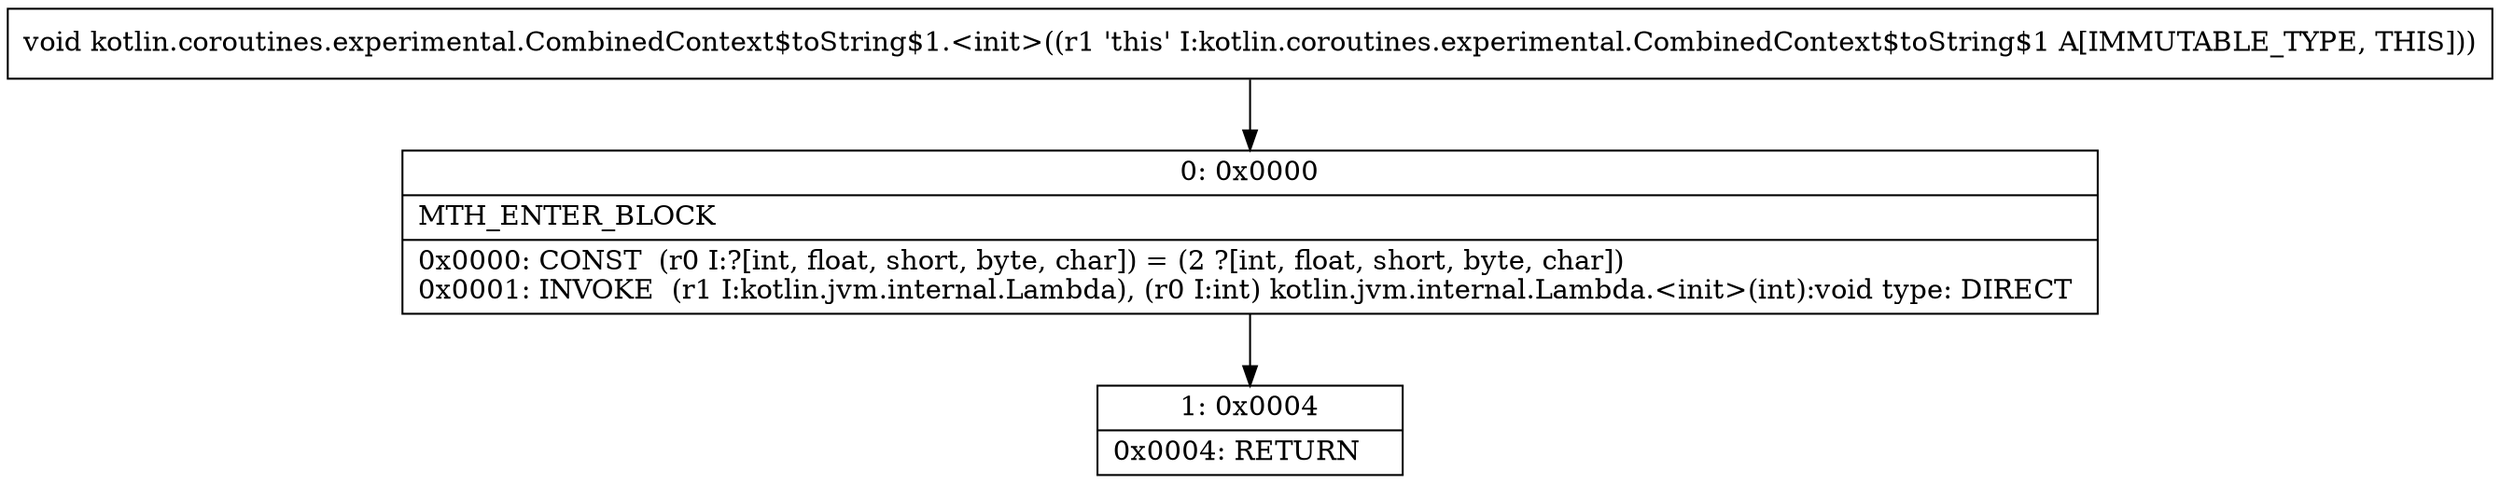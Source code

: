 digraph "CFG forkotlin.coroutines.experimental.CombinedContext$toString$1.\<init\>()V" {
Node_0 [shape=record,label="{0\:\ 0x0000|MTH_ENTER_BLOCK\l|0x0000: CONST  (r0 I:?[int, float, short, byte, char]) = (2 ?[int, float, short, byte, char]) \l0x0001: INVOKE  (r1 I:kotlin.jvm.internal.Lambda), (r0 I:int) kotlin.jvm.internal.Lambda.\<init\>(int):void type: DIRECT \l}"];
Node_1 [shape=record,label="{1\:\ 0x0004|0x0004: RETURN   \l}"];
MethodNode[shape=record,label="{void kotlin.coroutines.experimental.CombinedContext$toString$1.\<init\>((r1 'this' I:kotlin.coroutines.experimental.CombinedContext$toString$1 A[IMMUTABLE_TYPE, THIS])) }"];
MethodNode -> Node_0;
Node_0 -> Node_1;
}

